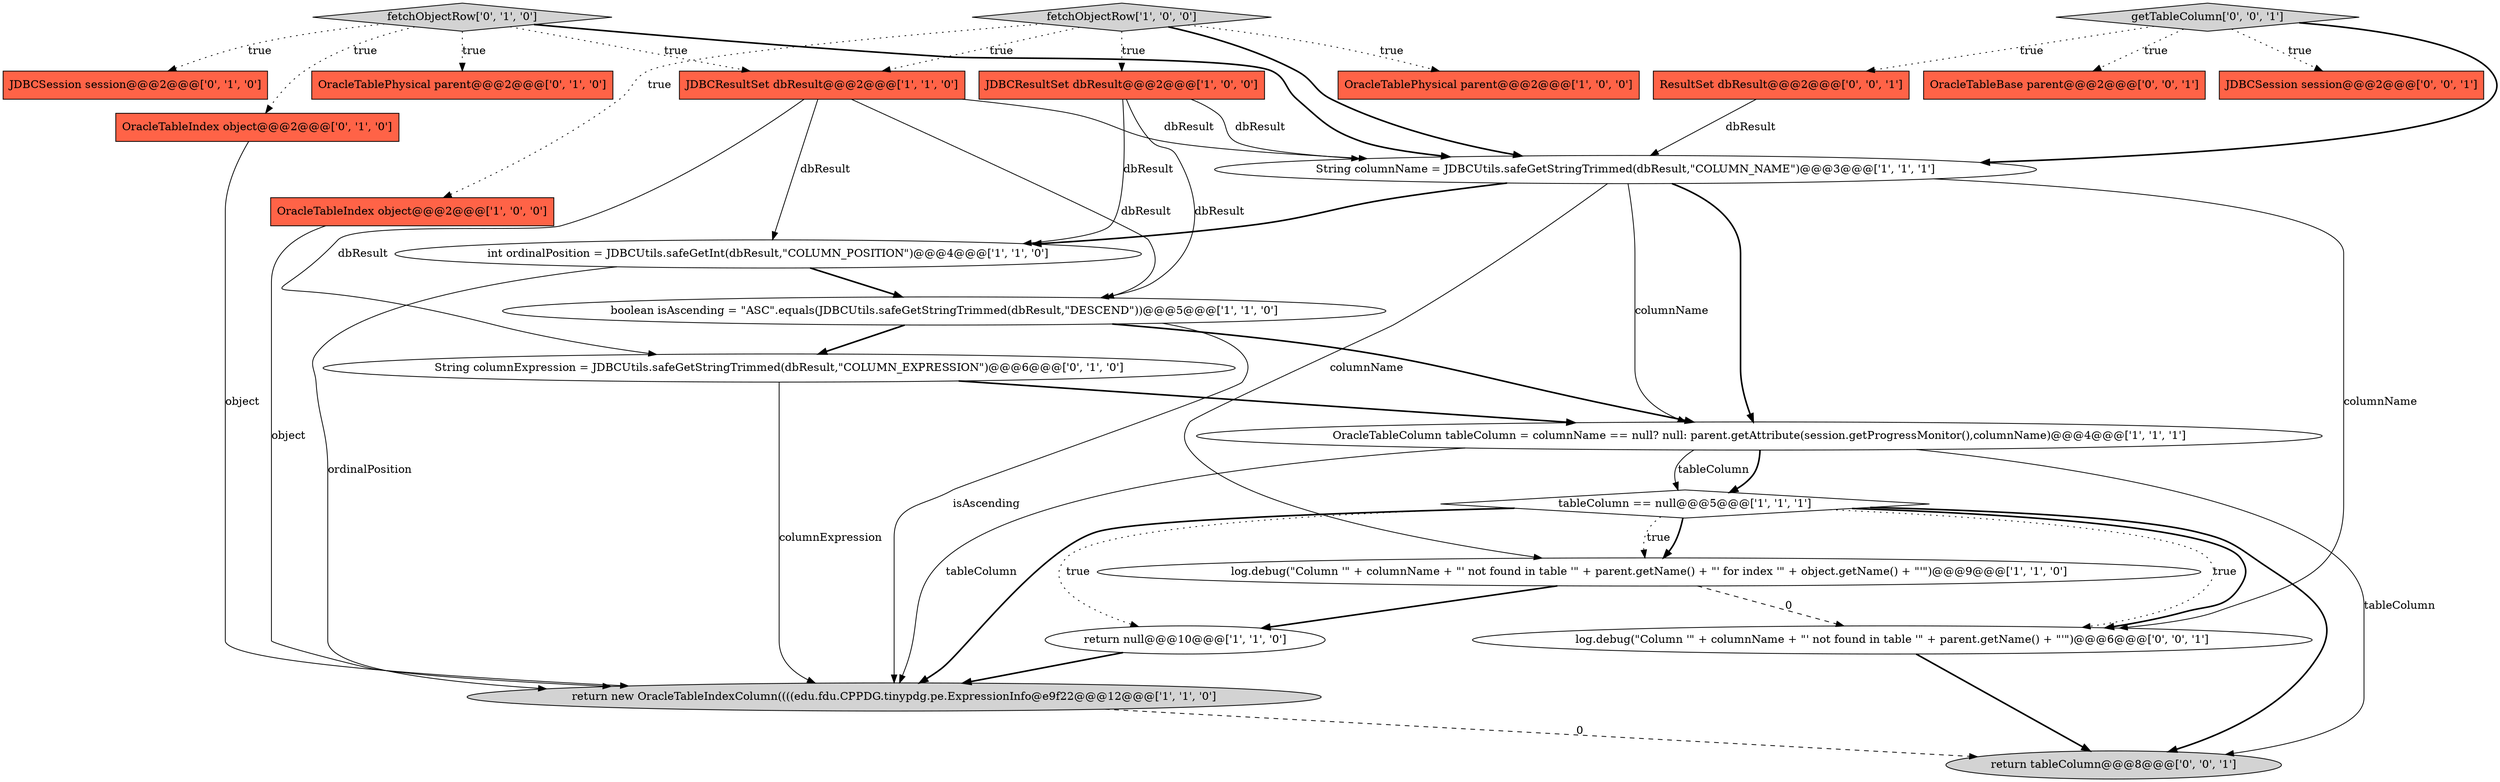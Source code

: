 digraph {
9 [style = filled, label = "return new OracleTableIndexColumn((((edu.fdu.CPPDG.tinypdg.pe.ExpressionInfo@e9f22@@@12@@@['1', '1', '0']", fillcolor = lightgray, shape = ellipse image = "AAA0AAABBB1BBB"];
4 [style = filled, label = "JDBCResultSet dbResult@@@2@@@['1', '0', '0']", fillcolor = tomato, shape = box image = "AAA0AAABBB1BBB"];
3 [style = filled, label = "log.debug(\"Column '\" + columnName + \"' not found in table '\" + parent.getName() + \"' for index '\" + object.getName() + \"'\")@@@9@@@['1', '1', '0']", fillcolor = white, shape = ellipse image = "AAA0AAABBB1BBB"];
8 [style = filled, label = "int ordinalPosition = JDBCUtils.safeGetInt(dbResult,\"COLUMN_POSITION\")@@@4@@@['1', '1', '0']", fillcolor = white, shape = ellipse image = "AAA0AAABBB1BBB"];
6 [style = filled, label = "boolean isAscending = \"ASC\".equals(JDBCUtils.safeGetStringTrimmed(dbResult,\"DESCEND\"))@@@5@@@['1', '1', '0']", fillcolor = white, shape = ellipse image = "AAA0AAABBB1BBB"];
20 [style = filled, label = "OracleTableBase parent@@@2@@@['0', '0', '1']", fillcolor = tomato, shape = box image = "AAA0AAABBB3BBB"];
18 [style = filled, label = "log.debug(\"Column '\" + columnName + \"' not found in table '\" + parent.getName() + \"'\")@@@6@@@['0', '0', '1']", fillcolor = white, shape = ellipse image = "AAA0AAABBB3BBB"];
17 [style = filled, label = "fetchObjectRow['0', '1', '0']", fillcolor = lightgray, shape = diamond image = "AAA0AAABBB2BBB"];
2 [style = filled, label = "OracleTableColumn tableColumn = columnName == null? null: parent.getAttribute(session.getProgressMonitor(),columnName)@@@4@@@['1', '1', '1']", fillcolor = white, shape = ellipse image = "AAA0AAABBB1BBB"];
13 [style = filled, label = "JDBCSession session@@@2@@@['0', '1', '0']", fillcolor = tomato, shape = box image = "AAA0AAABBB2BBB"];
10 [style = filled, label = "fetchObjectRow['1', '0', '0']", fillcolor = lightgray, shape = diamond image = "AAA0AAABBB1BBB"];
11 [style = filled, label = "return null@@@10@@@['1', '1', '0']", fillcolor = white, shape = ellipse image = "AAA0AAABBB1BBB"];
19 [style = filled, label = "getTableColumn['0', '0', '1']", fillcolor = lightgray, shape = diamond image = "AAA0AAABBB3BBB"];
16 [style = filled, label = "OracleTableIndex object@@@2@@@['0', '1', '0']", fillcolor = tomato, shape = box image = "AAA0AAABBB2BBB"];
23 [style = filled, label = "ResultSet dbResult@@@2@@@['0', '0', '1']", fillcolor = tomato, shape = box image = "AAA0AAABBB3BBB"];
5 [style = filled, label = "String columnName = JDBCUtils.safeGetStringTrimmed(dbResult,\"COLUMN_NAME\")@@@3@@@['1', '1', '1']", fillcolor = white, shape = ellipse image = "AAA0AAABBB1BBB"];
1 [style = filled, label = "OracleTablePhysical parent@@@2@@@['1', '0', '0']", fillcolor = tomato, shape = box image = "AAA0AAABBB1BBB"];
22 [style = filled, label = "JDBCSession session@@@2@@@['0', '0', '1']", fillcolor = tomato, shape = box image = "AAA0AAABBB3BBB"];
7 [style = filled, label = "tableColumn == null@@@5@@@['1', '1', '1']", fillcolor = white, shape = diamond image = "AAA0AAABBB1BBB"];
15 [style = filled, label = "String columnExpression = JDBCUtils.safeGetStringTrimmed(dbResult,\"COLUMN_EXPRESSION\")@@@6@@@['0', '1', '0']", fillcolor = white, shape = ellipse image = "AAA1AAABBB2BBB"];
21 [style = filled, label = "return tableColumn@@@8@@@['0', '0', '1']", fillcolor = lightgray, shape = ellipse image = "AAA0AAABBB3BBB"];
0 [style = filled, label = "OracleTableIndex object@@@2@@@['1', '0', '0']", fillcolor = tomato, shape = box image = "AAA0AAABBB1BBB"];
14 [style = filled, label = "OracleTablePhysical parent@@@2@@@['0', '1', '0']", fillcolor = tomato, shape = box image = "AAA0AAABBB2BBB"];
12 [style = filled, label = "JDBCResultSet dbResult@@@2@@@['1', '1', '0']", fillcolor = tomato, shape = box image = "AAA0AAABBB1BBB"];
5->2 [style = bold, label=""];
23->5 [style = solid, label="dbResult"];
0->9 [style = solid, label="object"];
7->18 [style = dotted, label="true"];
3->11 [style = bold, label=""];
17->14 [style = dotted, label="true"];
5->8 [style = bold, label=""];
10->1 [style = dotted, label="true"];
17->16 [style = dotted, label="true"];
4->6 [style = solid, label="dbResult"];
10->12 [style = dotted, label="true"];
19->5 [style = bold, label=""];
6->15 [style = bold, label=""];
2->7 [style = bold, label=""];
9->21 [style = dashed, label="0"];
7->9 [style = bold, label=""];
2->21 [style = solid, label="tableColumn"];
7->18 [style = bold, label=""];
12->5 [style = solid, label="dbResult"];
17->13 [style = dotted, label="true"];
11->9 [style = bold, label=""];
4->8 [style = solid, label="dbResult"];
2->9 [style = solid, label="tableColumn"];
8->6 [style = bold, label=""];
10->0 [style = dotted, label="true"];
5->2 [style = solid, label="columnName"];
15->9 [style = solid, label="columnExpression"];
7->21 [style = bold, label=""];
15->2 [style = bold, label=""];
8->9 [style = solid, label="ordinalPosition"];
6->2 [style = bold, label=""];
7->11 [style = dotted, label="true"];
19->20 [style = dotted, label="true"];
2->7 [style = solid, label="tableColumn"];
7->3 [style = bold, label=""];
12->6 [style = solid, label="dbResult"];
19->23 [style = dotted, label="true"];
17->12 [style = dotted, label="true"];
6->9 [style = solid, label="isAscending"];
10->4 [style = dotted, label="true"];
19->22 [style = dotted, label="true"];
12->8 [style = solid, label="dbResult"];
5->3 [style = solid, label="columnName"];
3->18 [style = dashed, label="0"];
18->21 [style = bold, label=""];
12->15 [style = solid, label="dbResult"];
5->18 [style = solid, label="columnName"];
10->5 [style = bold, label=""];
4->5 [style = solid, label="dbResult"];
17->5 [style = bold, label=""];
7->3 [style = dotted, label="true"];
16->9 [style = solid, label="object"];
}
